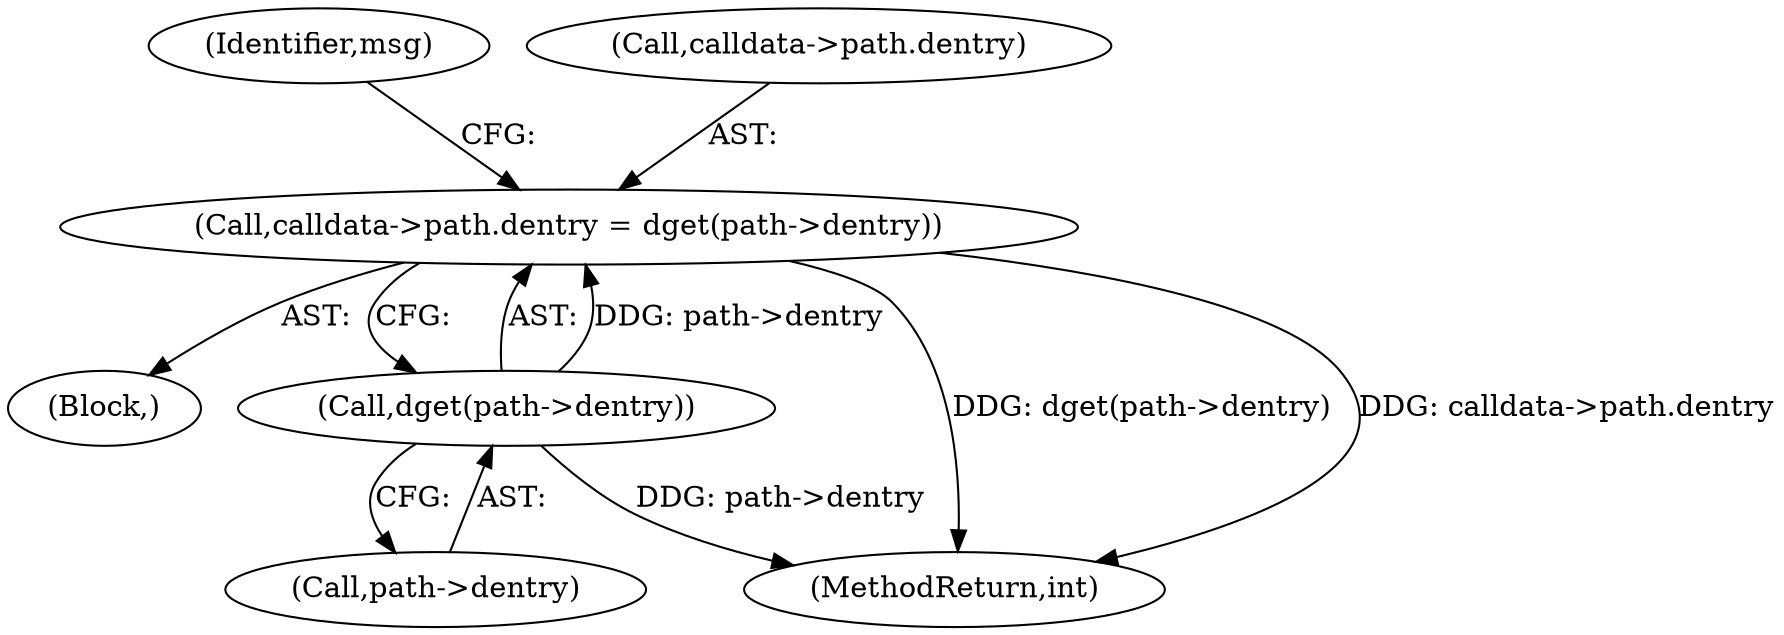 digraph "0_linux_dc0b027dfadfcb8a5504f7d8052754bf8d501ab9_8@pointer" {
"1000248" [label="(Call,calldata->path.dentry = dget(path->dentry))"];
"1000254" [label="(Call,dget(path->dentry))"];
"1000255" [label="(Call,path->dentry)"];
"1000105" [label="(Block,)"];
"1000254" [label="(Call,dget(path->dentry))"];
"1000315" [label="(MethodReturn,int)"];
"1000248" [label="(Call,calldata->path.dentry = dget(path->dentry))"];
"1000261" [label="(Identifier,msg)"];
"1000249" [label="(Call,calldata->path.dentry)"];
"1000248" -> "1000105"  [label="AST: "];
"1000248" -> "1000254"  [label="CFG: "];
"1000249" -> "1000248"  [label="AST: "];
"1000254" -> "1000248"  [label="AST: "];
"1000261" -> "1000248"  [label="CFG: "];
"1000248" -> "1000315"  [label="DDG: dget(path->dentry)"];
"1000248" -> "1000315"  [label="DDG: calldata->path.dentry"];
"1000254" -> "1000248"  [label="DDG: path->dentry"];
"1000254" -> "1000255"  [label="CFG: "];
"1000255" -> "1000254"  [label="AST: "];
"1000254" -> "1000315"  [label="DDG: path->dentry"];
}
